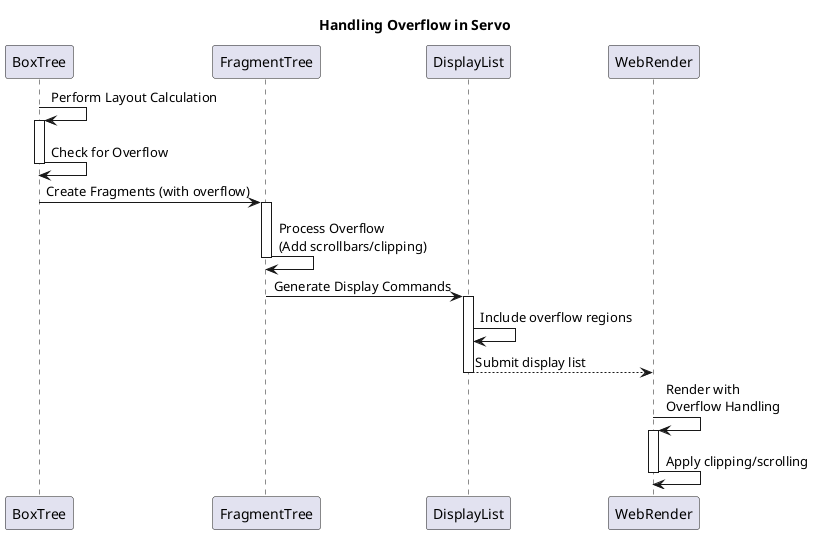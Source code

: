 @startuml
title Handling Overflow in Servo

participant BoxTree
participant FragmentTree
participant DisplayList
participant WebRender

BoxTree -> BoxTree: Perform Layout Calculation
activate BoxTree
BoxTree -> BoxTree: Check for Overflow
deactivate BoxTree

BoxTree -> FragmentTree: Create Fragments (with overflow)
activate FragmentTree
FragmentTree -> FragmentTree: Process Overflow\n(Add scrollbars/clipping)
deactivate FragmentTree

FragmentTree -> DisplayList: Generate Display Commands
activate DisplayList
DisplayList -> DisplayList: Include overflow regions
DisplayList --> WebRender: Submit display list
deactivate DisplayList

WebRender -> WebRender: Render with\nOverflow Handling
activate WebRender
WebRender -> WebRender: Apply clipping/scrolling
deactivate WebRender
@enduml